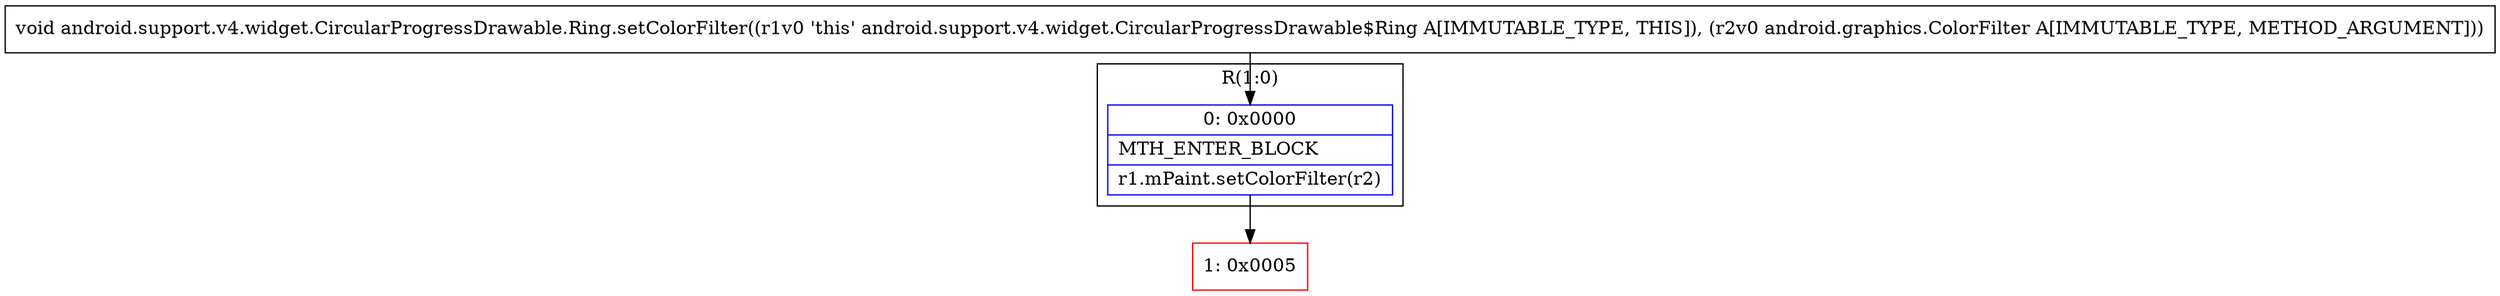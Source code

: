digraph "CFG forandroid.support.v4.widget.CircularProgressDrawable.Ring.setColorFilter(Landroid\/graphics\/ColorFilter;)V" {
subgraph cluster_Region_1075091434 {
label = "R(1:0)";
node [shape=record,color=blue];
Node_0 [shape=record,label="{0\:\ 0x0000|MTH_ENTER_BLOCK\l|r1.mPaint.setColorFilter(r2)\l}"];
}
Node_1 [shape=record,color=red,label="{1\:\ 0x0005}"];
MethodNode[shape=record,label="{void android.support.v4.widget.CircularProgressDrawable.Ring.setColorFilter((r1v0 'this' android.support.v4.widget.CircularProgressDrawable$Ring A[IMMUTABLE_TYPE, THIS]), (r2v0 android.graphics.ColorFilter A[IMMUTABLE_TYPE, METHOD_ARGUMENT])) }"];
MethodNode -> Node_0;
Node_0 -> Node_1;
}

